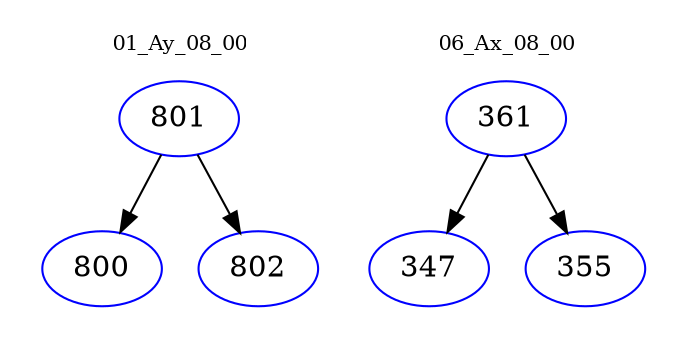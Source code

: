 digraph{
subgraph cluster_0 {
color = white
label = "01_Ay_08_00";
fontsize=10;
T0_801 [label="801", color="blue"]
T0_801 -> T0_800 [color="black"]
T0_800 [label="800", color="blue"]
T0_801 -> T0_802 [color="black"]
T0_802 [label="802", color="blue"]
}
subgraph cluster_1 {
color = white
label = "06_Ax_08_00";
fontsize=10;
T1_361 [label="361", color="blue"]
T1_361 -> T1_347 [color="black"]
T1_347 [label="347", color="blue"]
T1_361 -> T1_355 [color="black"]
T1_355 [label="355", color="blue"]
}
}
